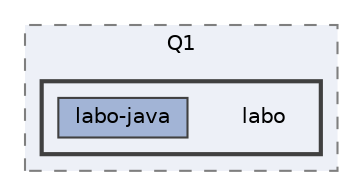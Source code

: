 digraph "0_ecole/Q1/labo"
{
 // LATEX_PDF_SIZE
  bgcolor="transparent";
  edge [fontname=Helvetica,fontsize=10,labelfontname=Helvetica,labelfontsize=10];
  node [fontname=Helvetica,fontsize=10,shape=box,height=0.2,width=0.4];
  compound=true
  subgraph clusterdir_b8cc677a383c4314d13be5ce470b8f0d {
    graph [ bgcolor="#edf0f7", pencolor="grey50", label="Q1", fontname=Helvetica,fontsize=10 style="filled,dashed", URL="dir_b8cc677a383c4314d13be5ce470b8f0d.html",tooltip=""]
  subgraph clusterdir_1934646d756a507d3d8a72e3389d01f7 {
    graph [ bgcolor="#edf0f7", pencolor="grey25", label="", fontname=Helvetica,fontsize=10 style="filled,bold", URL="dir_1934646d756a507d3d8a72e3389d01f7.html",tooltip=""]
    dir_1934646d756a507d3d8a72e3389d01f7 [shape=plaintext, label="labo"];
  dir_6f37d2dc385e2a70c5ddf1f05a856cff [label="labo-java", fillcolor="#a2b4d6", color="grey25", style="filled", URL="dir_6f37d2dc385e2a70c5ddf1f05a856cff.html",tooltip=""];
  }
  }
}
